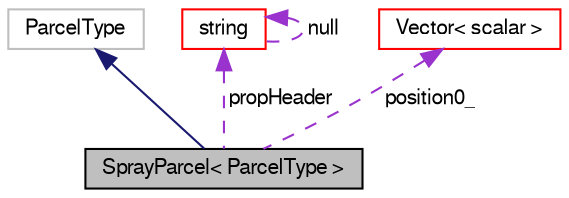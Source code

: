 digraph "SprayParcel&lt; ParcelType &gt;"
{
  bgcolor="transparent";
  edge [fontname="FreeSans",fontsize="10",labelfontname="FreeSans",labelfontsize="10"];
  node [fontname="FreeSans",fontsize="10",shape=record];
  Node2 [label="SprayParcel\< ParcelType \>",height=0.2,width=0.4,color="black", fillcolor="grey75", style="filled", fontcolor="black"];
  Node3 -> Node2 [dir="back",color="midnightblue",fontsize="10",style="solid",fontname="FreeSans"];
  Node3 [label="ParcelType",height=0.2,width=0.4,color="grey75"];
  Node4 -> Node2 [dir="back",color="darkorchid3",fontsize="10",style="dashed",label=" propHeader" ,fontname="FreeSans"];
  Node4 [label="string",height=0.2,width=0.4,color="red",URL="$a28250.html",tooltip="A class for handling character strings derived from std::string. "];
  Node4 -> Node4 [dir="back",color="darkorchid3",fontsize="10",style="dashed",label=" null" ,fontname="FreeSans"];
  Node6 -> Node2 [dir="back",color="darkorchid3",fontsize="10",style="dashed",label=" position0_" ,fontname="FreeSans"];
  Node6 [label="Vector\< scalar \>",height=0.2,width=0.4,color="red",URL="$a28442.html"];
}
